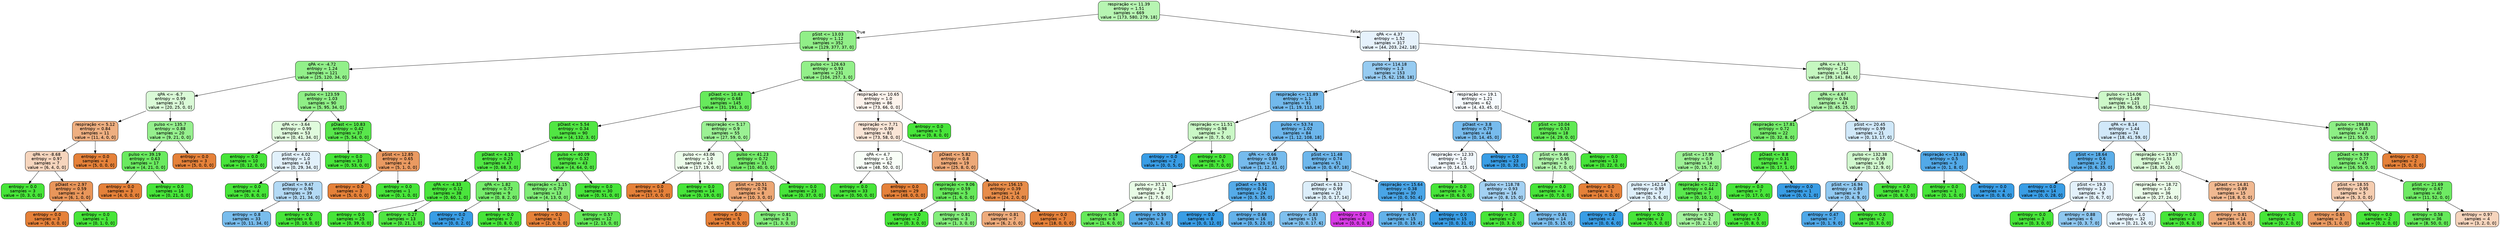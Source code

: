 digraph Tree {
node [shape=box, style="filled, rounded", color="black", fontname="helvetica"] ;
edge [fontname="helvetica"] ;
0 [label="respiração <= 11.39\nentropy = 1.51\nsamples = 669\nvalue = [173, 580, 279, 18]", fillcolor="#b7f5b2"] ;
1 [label="pSist <= 13.03\nentropy = 1.12\nsamples = 352\nvalue = [129, 377, 37, 0]", fillcolor="#91ef88"] ;
0 -> 1 [labeldistance=2.5, labelangle=45, headlabel="True"] ;
2 [label="qPA <= -4.72\nentropy = 1.24\nsamples = 121\nvalue = [25, 120, 34, 0]", fillcolor="#92f08a"] ;
1 -> 2 ;
3 [label="qPA <= -6.7\nentropy = 0.99\nsamples = 31\nvalue = [20, 25, 0, 0]", fillcolor="#dafad7"] ;
2 -> 3 ;
4 [label="respiração <= 5.12\nentropy = 0.84\nsamples = 11\nvalue = [11, 4, 0, 0]", fillcolor="#eeaf81"] ;
3 -> 4 ;
5 [label="qPA <= -8.68\nentropy = 0.97\nsamples = 7\nvalue = [6, 4, 0, 0]", fillcolor="#f6d5bd"] ;
4 -> 5 ;
6 [label="entropy = 0.0\nsamples = 3\nvalue = [0, 3, 0, 0]", fillcolor="#47e539"] ;
5 -> 6 ;
7 [label="pDiast <= 2.97\nentropy = 0.59\nsamples = 4\nvalue = [6, 1, 0, 0]", fillcolor="#e9965a"] ;
5 -> 7 ;
8 [label="entropy = 0.0\nsamples = 3\nvalue = [6, 0, 0, 0]", fillcolor="#e58139"] ;
7 -> 8 ;
9 [label="entropy = 0.0\nsamples = 1\nvalue = [0, 1, 0, 0]", fillcolor="#47e539"] ;
7 -> 9 ;
10 [label="entropy = 0.0\nsamples = 4\nvalue = [5, 0, 0, 0]", fillcolor="#e58139"] ;
4 -> 10 ;
11 [label="pulso <= 135.7\nentropy = 0.88\nsamples = 20\nvalue = [9, 21, 0, 0]", fillcolor="#96f08e"] ;
3 -> 11 ;
12 [label="pulso <= 39.19\nentropy = 0.63\nsamples = 17\nvalue = [4, 21, 0, 0]", fillcolor="#6aea5f"] ;
11 -> 12 ;
13 [label="entropy = 0.0\nsamples = 3\nvalue = [4, 0, 0, 0]", fillcolor="#e58139"] ;
12 -> 13 ;
14 [label="entropy = 0.0\nsamples = 14\nvalue = [0, 21, 0, 0]", fillcolor="#47e539"] ;
12 -> 14 ;
15 [label="entropy = 0.0\nsamples = 3\nvalue = [5, 0, 0, 0]", fillcolor="#e58139"] ;
11 -> 15 ;
16 [label="pulso <= 123.59\nentropy = 1.03\nsamples = 90\nvalue = [5, 95, 34, 0]", fillcolor="#8fef86"] ;
2 -> 16 ;
17 [label="qPA <= -3.64\nentropy = 0.99\nsamples = 53\nvalue = [0, 41, 34, 0]", fillcolor="#e0fbdd"] ;
16 -> 17 ;
18 [label="entropy = 0.0\nsamples = 10\nvalue = [0, 12, 0, 0]", fillcolor="#47e539"] ;
17 -> 18 ;
19 [label="pSist <= 4.02\nentropy = 1.0\nsamples = 43\nvalue = [0, 29, 34, 0]", fillcolor="#e2f1fb"] ;
17 -> 19 ;
20 [label="entropy = 0.0\nsamples = 4\nvalue = [0, 8, 0, 0]", fillcolor="#47e539"] ;
19 -> 20 ;
21 [label="pDiast <= 9.47\nentropy = 0.96\nsamples = 39\nvalue = [0, 21, 34, 0]", fillcolor="#b3daf5"] ;
19 -> 21 ;
22 [label="entropy = 0.8\nsamples = 33\nvalue = [0, 11, 34, 0]", fillcolor="#79bded"] ;
21 -> 22 ;
23 [label="entropy = 0.0\nsamples = 6\nvalue = [0, 10, 0, 0]", fillcolor="#47e539"] ;
21 -> 23 ;
24 [label="pDiast <= 10.83\nentropy = 0.42\nsamples = 37\nvalue = [5, 54, 0, 0]", fillcolor="#58e74b"] ;
16 -> 24 ;
25 [label="entropy = 0.0\nsamples = 33\nvalue = [0, 53, 0, 0]", fillcolor="#47e539"] ;
24 -> 25 ;
26 [label="pSist <= 12.85\nentropy = 0.65\nsamples = 4\nvalue = [5, 1, 0, 0]", fillcolor="#ea9a61"] ;
24 -> 26 ;
27 [label="entropy = 0.0\nsamples = 3\nvalue = [5, 0, 0, 0]", fillcolor="#e58139"] ;
26 -> 27 ;
28 [label="entropy = 0.0\nsamples = 1\nvalue = [0, 1, 0, 0]", fillcolor="#47e539"] ;
26 -> 28 ;
29 [label="pulso <= 126.63\nentropy = 0.93\nsamples = 231\nvalue = [104, 257, 3, 0]", fillcolor="#93f08a"] ;
1 -> 29 ;
30 [label="pDiast <= 10.43\nentropy = 0.68\nsamples = 145\nvalue = [31, 191, 3, 0]", fillcolor="#67ea5c"] ;
29 -> 30 ;
31 [label="pDiast <= 5.54\nentropy = 0.34\nsamples = 90\nvalue = [4, 132, 3, 0]", fillcolor="#51e643"] ;
30 -> 31 ;
32 [label="pDiast <= 4.15\nentropy = 0.25\nsamples = 47\nvalue = [0, 68, 3, 0]", fillcolor="#4fe642"] ;
31 -> 32 ;
33 [label="qPA <= -4.33\nentropy = 0.12\nsamples = 38\nvalue = [0, 60, 1, 0]", fillcolor="#4ae53c"] ;
32 -> 33 ;
34 [label="entropy = 0.0\nsamples = 25\nvalue = [0, 39, 0, 0]", fillcolor="#47e539"] ;
33 -> 34 ;
35 [label="entropy = 0.27\nsamples = 13\nvalue = [0, 21, 1, 0]", fillcolor="#50e642"] ;
33 -> 35 ;
36 [label="qPA <= 1.82\nentropy = 0.72\nsamples = 9\nvalue = [0, 8, 2, 0]", fillcolor="#75ec6a"] ;
32 -> 36 ;
37 [label="entropy = 0.0\nsamples = 2\nvalue = [0, 0, 2, 0]", fillcolor="#399de5"] ;
36 -> 37 ;
38 [label="entropy = 0.0\nsamples = 7\nvalue = [0, 8, 0, 0]", fillcolor="#47e539"] ;
36 -> 38 ;
39 [label="pulso <= 40.09\nentropy = 0.32\nsamples = 43\nvalue = [4, 64, 0, 0]", fillcolor="#52e745"] ;
31 -> 39 ;
40 [label="respiração <= 1.15\nentropy = 0.79\nsamples = 13\nvalue = [4, 13, 0, 0]", fillcolor="#80ed76"] ;
39 -> 40 ;
41 [label="entropy = 0.0\nsamples = 1\nvalue = [2, 0, 0, 0]", fillcolor="#e58139"] ;
40 -> 41 ;
42 [label="entropy = 0.57\nsamples = 12\nvalue = [2, 13, 0, 0]", fillcolor="#63e957"] ;
40 -> 42 ;
43 [label="entropy = 0.0\nsamples = 30\nvalue = [0, 51, 0, 0]", fillcolor="#47e539"] ;
39 -> 43 ;
44 [label="respiração <= 5.17\nentropy = 0.9\nsamples = 55\nvalue = [27, 59, 0, 0]", fillcolor="#9bf194"] ;
30 -> 44 ;
45 [label="pulso <= 43.06\nentropy = 1.0\nsamples = 24\nvalue = [17, 19, 0, 0]", fillcolor="#ecfcea"] ;
44 -> 45 ;
46 [label="entropy = 0.0\nsamples = 10\nvalue = [17, 0, 0, 0]", fillcolor="#e58139"] ;
45 -> 46 ;
47 [label="entropy = 0.0\nsamples = 14\nvalue = [0, 19, 0, 0]", fillcolor="#47e539"] ;
45 -> 47 ;
48 [label="pulso <= 41.23\nentropy = 0.72\nsamples = 31\nvalue = [10, 40, 0, 0]", fillcolor="#75ec6a"] ;
44 -> 48 ;
49 [label="pSist <= 20.51\nentropy = 0.78\nsamples = 8\nvalue = [10, 3, 0, 0]", fillcolor="#eda774"] ;
48 -> 49 ;
50 [label="entropy = 0.0\nsamples = 5\nvalue = [9, 0, 0, 0]", fillcolor="#e58139"] ;
49 -> 50 ;
51 [label="entropy = 0.81\nsamples = 3\nvalue = [1, 3, 0, 0]", fillcolor="#84ee7b"] ;
49 -> 51 ;
52 [label="entropy = 0.0\nsamples = 23\nvalue = [0, 37, 0, 0]", fillcolor="#47e539"] ;
48 -> 52 ;
53 [label="respiração <= 10.65\nentropy = 1.0\nsamples = 86\nvalue = [73, 66, 0, 0]", fillcolor="#fdf3ec"] ;
29 -> 53 ;
54 [label="respiração <= 7.71\nentropy = 0.99\nsamples = 81\nvalue = [73, 58, 0, 0]", fillcolor="#fae5d6"] ;
53 -> 54 ;
55 [label="qPA <= 4.7\nentropy = 1.0\nsamples = 62\nvalue = [48, 50, 0, 0]", fillcolor="#f8fef7"] ;
54 -> 55 ;
56 [label="entropy = 0.0\nsamples = 33\nvalue = [0, 50, 0, 0]", fillcolor="#47e539"] ;
55 -> 56 ;
57 [label="entropy = 0.0\nsamples = 29\nvalue = [48, 0, 0, 0]", fillcolor="#e58139"] ;
55 -> 57 ;
58 [label="pDiast <= 5.82\nentropy = 0.8\nsamples = 19\nvalue = [25, 8, 0, 0]", fillcolor="#eda978"] ;
54 -> 58 ;
59 [label="respiração <= 9.06\nentropy = 0.59\nsamples = 5\nvalue = [1, 6, 0, 0]", fillcolor="#66e95a"] ;
58 -> 59 ;
60 [label="entropy = 0.0\nsamples = 2\nvalue = [0, 3, 0, 0]", fillcolor="#47e539"] ;
59 -> 60 ;
61 [label="entropy = 0.81\nsamples = 3\nvalue = [1, 3, 0, 0]", fillcolor="#84ee7b"] ;
59 -> 61 ;
62 [label="pulso <= 156.15\nentropy = 0.39\nsamples = 14\nvalue = [24, 2, 0, 0]", fillcolor="#e78c49"] ;
58 -> 62 ;
63 [label="entropy = 0.81\nsamples = 7\nvalue = [6, 2, 0, 0]", fillcolor="#eeab7b"] ;
62 -> 63 ;
64 [label="entropy = 0.0\nsamples = 7\nvalue = [18, 0, 0, 0]", fillcolor="#e58139"] ;
62 -> 64 ;
65 [label="entropy = 0.0\nsamples = 5\nvalue = [0, 8, 0, 0]", fillcolor="#47e539"] ;
53 -> 65 ;
66 [label="qPA <= 4.37\nentropy = 1.52\nsamples = 317\nvalue = [44, 203, 242, 18]", fillcolor="#e6f2fc"] ;
0 -> 66 [labeldistance=2.5, labelangle=-45, headlabel="False"] ;
67 [label="pulso <= 114.18\nentropy = 1.3\nsamples = 153\nvalue = [5, 62, 158, 18]", fillcolor="#96cbf1"] ;
66 -> 67 ;
68 [label="respiração <= 11.89\nentropy = 1.1\nsamples = 91\nvalue = [1, 19, 113, 18]", fillcolor="#72b9ec"] ;
67 -> 68 ;
69 [label="respiração <= 11.51\nentropy = 0.98\nsamples = 7\nvalue = [0, 7, 5, 0]", fillcolor="#caf8c6"] ;
68 -> 69 ;
70 [label="entropy = 0.0\nsamples = 2\nvalue = [0, 0, 5, 0]", fillcolor="#399de5"] ;
69 -> 70 ;
71 [label="entropy = 0.0\nsamples = 5\nvalue = [0, 7, 0, 0]", fillcolor="#47e539"] ;
69 -> 71 ;
72 [label="pulso <= 53.74\nentropy = 1.02\nsamples = 84\nvalue = [1, 12, 108, 18]", fillcolor="#6cb6ec"] ;
68 -> 72 ;
73 [label="qPA <= -0.66\nentropy = 0.89\nsamples = 33\nvalue = [1, 12, 41, 0]", fillcolor="#76bbed"] ;
72 -> 73 ;
74 [label="pulso <= 37.11\nentropy = 1.3\nsamples = 9\nvalue = [1, 7, 6, 0]", fillcolor="#e8fce6"] ;
73 -> 74 ;
75 [label="entropy = 0.59\nsamples = 6\nvalue = [1, 6, 0, 0]", fillcolor="#66e95a"] ;
74 -> 75 ;
76 [label="entropy = 0.59\nsamples = 3\nvalue = [0, 1, 6, 0]", fillcolor="#5aade9"] ;
74 -> 76 ;
77 [label="pDiast <= 5.91\nentropy = 0.54\nsamples = 24\nvalue = [0, 5, 35, 0]", fillcolor="#55abe9"] ;
73 -> 77 ;
78 [label="entropy = 0.0\nsamples = 8\nvalue = [0, 0, 12, 0]", fillcolor="#399de5"] ;
77 -> 78 ;
79 [label="entropy = 0.68\nsamples = 16\nvalue = [0, 5, 23, 0]", fillcolor="#64b2eb"] ;
77 -> 79 ;
80 [label="pSist <= 11.48\nentropy = 0.74\nsamples = 51\nvalue = [0, 0, 67, 18]", fillcolor="#6eb7ec"] ;
72 -> 80 ;
81 [label="pDiast <= 6.13\nentropy = 0.99\nsamples = 21\nvalue = [0, 0, 17, 14]", fillcolor="#dceefa"] ;
80 -> 81 ;
82 [label="entropy = 0.83\nsamples = 15\nvalue = [0, 0, 17, 6]", fillcolor="#7fc0ee"] ;
81 -> 82 ;
83 [label="entropy = 0.0\nsamples = 6\nvalue = [0, 0, 0, 8]", fillcolor="#d739e5"] ;
81 -> 83 ;
84 [label="respiração <= 15.64\nentropy = 0.38\nsamples = 30\nvalue = [0, 0, 50, 4]", fillcolor="#49a5e7"] ;
80 -> 84 ;
85 [label="entropy = 0.67\nsamples = 15\nvalue = [0, 0, 19, 4]", fillcolor="#63b2ea"] ;
84 -> 85 ;
86 [label="entropy = 0.0\nsamples = 15\nvalue = [0, 0, 31, 0]", fillcolor="#399de5"] ;
84 -> 86 ;
87 [label="respiração <= 19.1\nentropy = 1.21\nsamples = 62\nvalue = [4, 43, 45, 0]", fillcolor="#f7fbfe"] ;
67 -> 87 ;
88 [label="pDiast <= 3.8\nentropy = 0.79\nsamples = 44\nvalue = [0, 14, 45, 0]", fillcolor="#77bbed"] ;
87 -> 88 ;
89 [label="respiração <= 12.33\nentropy = 1.0\nsamples = 21\nvalue = [0, 14, 15, 0]", fillcolor="#f2f8fd"] ;
88 -> 89 ;
90 [label="entropy = 0.0\nsamples = 5\nvalue = [0, 6, 0, 0]", fillcolor="#47e539"] ;
89 -> 90 ;
91 [label="pulso <= 118.78\nentropy = 0.93\nsamples = 16\nvalue = [0, 8, 15, 0]", fillcolor="#a3d1f3"] ;
89 -> 91 ;
92 [label="entropy = 0.0\nsamples = 2\nvalue = [0, 3, 0, 0]", fillcolor="#47e539"] ;
91 -> 92 ;
93 [label="entropy = 0.81\nsamples = 14\nvalue = [0, 5, 15, 0]", fillcolor="#7bbeee"] ;
91 -> 93 ;
94 [label="entropy = 0.0\nsamples = 23\nvalue = [0, 0, 30, 0]", fillcolor="#399de5"] ;
88 -> 94 ;
95 [label="pSist <= 10.04\nentropy = 0.53\nsamples = 18\nvalue = [4, 29, 0, 0]", fillcolor="#60e954"] ;
87 -> 95 ;
96 [label="pSist <= 9.46\nentropy = 0.95\nsamples = 5\nvalue = [4, 7, 0, 0]", fillcolor="#b0f4aa"] ;
95 -> 96 ;
97 [label="entropy = 0.0\nsamples = 4\nvalue = [0, 7, 0, 0]", fillcolor="#47e539"] ;
96 -> 97 ;
98 [label="entropy = 0.0\nsamples = 1\nvalue = [4, 0, 0, 0]", fillcolor="#e58139"] ;
96 -> 98 ;
99 [label="entropy = 0.0\nsamples = 13\nvalue = [0, 22, 0, 0]", fillcolor="#47e539"] ;
95 -> 99 ;
100 [label="qPA <= 4.71\nentropy = 1.42\nsamples = 164\nvalue = [39, 141, 84, 0]", fillcolor="#c5f7c0"] ;
66 -> 100 ;
101 [label="qPA <= 4.67\nentropy = 0.94\nsamples = 43\nvalue = [0, 45, 25, 0]", fillcolor="#adf3a7"] ;
100 -> 101 ;
102 [label="respiração <= 17.81\nentropy = 0.72\nsamples = 22\nvalue = [0, 32, 8, 0]", fillcolor="#75ec6a"] ;
101 -> 102 ;
103 [label="pSist <= 17.95\nentropy = 0.9\nsamples = 14\nvalue = [0, 15, 7, 0]", fillcolor="#9df195"] ;
102 -> 103 ;
104 [label="pulso <= 142.14\nentropy = 0.99\nsamples = 7\nvalue = [0, 5, 6, 0]", fillcolor="#deeffb"] ;
103 -> 104 ;
105 [label="entropy = 0.0\nsamples = 4\nvalue = [0, 0, 6, 0]", fillcolor="#399de5"] ;
104 -> 105 ;
106 [label="entropy = 0.0\nsamples = 3\nvalue = [0, 5, 0, 0]", fillcolor="#47e539"] ;
104 -> 106 ;
107 [label="respiração <= 12.2\nentropy = 0.44\nsamples = 7\nvalue = [0, 10, 1, 0]", fillcolor="#59e84d"] ;
103 -> 107 ;
108 [label="entropy = 0.92\nsamples = 2\nvalue = [0, 2, 1, 0]", fillcolor="#a3f29c"] ;
107 -> 108 ;
109 [label="entropy = 0.0\nsamples = 5\nvalue = [0, 8, 0, 0]", fillcolor="#47e539"] ;
107 -> 109 ;
110 [label="pDiast <= 8.8\nentropy = 0.31\nsamples = 8\nvalue = [0, 17, 1, 0]", fillcolor="#52e745"] ;
102 -> 110 ;
111 [label="entropy = 0.0\nsamples = 7\nvalue = [0, 17, 0, 0]", fillcolor="#47e539"] ;
110 -> 111 ;
112 [label="entropy = 0.0\nsamples = 1\nvalue = [0, 0, 1, 0]", fillcolor="#399de5"] ;
110 -> 112 ;
113 [label="pSist <= 20.45\nentropy = 0.99\nsamples = 21\nvalue = [0, 13, 17, 0]", fillcolor="#d0e8f9"] ;
101 -> 113 ;
114 [label="pulso <= 132.38\nentropy = 0.99\nsamples = 16\nvalue = [0, 12, 9, 0]", fillcolor="#d1f8ce"] ;
113 -> 114 ;
115 [label="pSist <= 16.94\nentropy = 0.89\nsamples = 9\nvalue = [0, 4, 9, 0]", fillcolor="#91c9f1"] ;
114 -> 115 ;
116 [label="entropy = 0.47\nsamples = 7\nvalue = [0, 1, 9, 0]", fillcolor="#4fa8e8"] ;
115 -> 116 ;
117 [label="entropy = 0.0\nsamples = 2\nvalue = [0, 3, 0, 0]", fillcolor="#47e539"] ;
115 -> 117 ;
118 [label="entropy = 0.0\nsamples = 7\nvalue = [0, 8, 0, 0]", fillcolor="#47e539"] ;
114 -> 118 ;
119 [label="respiração <= 13.68\nentropy = 0.5\nsamples = 5\nvalue = [0, 1, 8, 0]", fillcolor="#52a9e8"] ;
113 -> 119 ;
120 [label="entropy = 0.0\nsamples = 1\nvalue = [0, 1, 0, 0]", fillcolor="#47e539"] ;
119 -> 120 ;
121 [label="entropy = 0.0\nsamples = 4\nvalue = [0, 0, 8, 0]", fillcolor="#399de5"] ;
119 -> 121 ;
122 [label="pulso <= 114.06\nentropy = 1.49\nsamples = 121\nvalue = [39, 96, 59, 0]", fillcolor="#cdf8c9"] ;
100 -> 122 ;
123 [label="qPA <= 8.14\nentropy = 1.44\nsamples = 74\nvalue = [18, 41, 59, 0]", fillcolor="#d1e8f9"] ;
122 -> 123 ;
124 [label="pSist <= 18.64\nentropy = 0.6\nsamples = 23\nvalue = [0, 6, 35, 0]", fillcolor="#5baee9"] ;
123 -> 124 ;
125 [label="entropy = 0.0\nsamples = 14\nvalue = [0, 0, 28, 0]", fillcolor="#399de5"] ;
124 -> 125 ;
126 [label="pSist <= 19.3\nentropy = 1.0\nsamples = 9\nvalue = [0, 6, 7, 0]", fillcolor="#e3f1fb"] ;
124 -> 126 ;
127 [label="entropy = 0.0\nsamples = 3\nvalue = [0, 3, 0, 0]", fillcolor="#47e539"] ;
126 -> 127 ;
128 [label="entropy = 0.88\nsamples = 6\nvalue = [0, 3, 7, 0]", fillcolor="#8ec7f0"] ;
126 -> 128 ;
129 [label="respiração <= 19.57\nentropy = 1.53\nsamples = 51\nvalue = [18, 35, 24, 0]", fillcolor="#d9fad6"] ;
123 -> 129 ;
130 [label="respiração <= 18.72\nentropy = 1.0\nsamples = 36\nvalue = [0, 27, 24, 0]", fillcolor="#ebfce9"] ;
129 -> 130 ;
131 [label="entropy = 1.0\nsamples = 32\nvalue = [0, 21, 24, 0]", fillcolor="#e6f3fc"] ;
130 -> 131 ;
132 [label="entropy = 0.0\nsamples = 4\nvalue = [0, 6, 0, 0]", fillcolor="#47e539"] ;
130 -> 132 ;
133 [label="pDiast <= 14.81\nentropy = 0.89\nsamples = 15\nvalue = [18, 8, 0, 0]", fillcolor="#f1b991"] ;
129 -> 133 ;
134 [label="entropy = 0.81\nsamples = 14\nvalue = [18, 6, 0, 0]", fillcolor="#eeab7b"] ;
133 -> 134 ;
135 [label="entropy = 0.0\nsamples = 1\nvalue = [0, 2, 0, 0]", fillcolor="#47e539"] ;
133 -> 135 ;
136 [label="pulso <= 198.83\nentropy = 0.85\nsamples = 47\nvalue = [21, 55, 0, 0]", fillcolor="#8def85"] ;
122 -> 136 ;
137 [label="pDiast <= 9.59\nentropy = 0.77\nsamples = 45\nvalue = [16, 55, 0, 0]", fillcolor="#7ded73"] ;
136 -> 137 ;
138 [label="pSist <= 18.55\nentropy = 0.95\nsamples = 5\nvalue = [5, 3, 0, 0]", fillcolor="#f5cdb0"] ;
137 -> 138 ;
139 [label="entropy = 0.65\nsamples = 3\nvalue = [5, 1, 0, 0]", fillcolor="#ea9a61"] ;
138 -> 139 ;
140 [label="entropy = 0.0\nsamples = 2\nvalue = [0, 2, 0, 0]", fillcolor="#47e539"] ;
138 -> 140 ;
141 [label="pSist <= 21.69\nentropy = 0.67\nsamples = 40\nvalue = [11, 52, 0, 0]", fillcolor="#6eea63"] ;
137 -> 141 ;
142 [label="entropy = 0.58\nsamples = 36\nvalue = [8, 50, 0, 0]", fillcolor="#64e959"] ;
141 -> 142 ;
143 [label="entropy = 0.97\nsamples = 4\nvalue = [3, 2, 0, 0]", fillcolor="#f6d5bd"] ;
141 -> 143 ;
144 [label="entropy = 0.0\nsamples = 2\nvalue = [5, 0, 0, 0]", fillcolor="#e58139"] ;
136 -> 144 ;
}